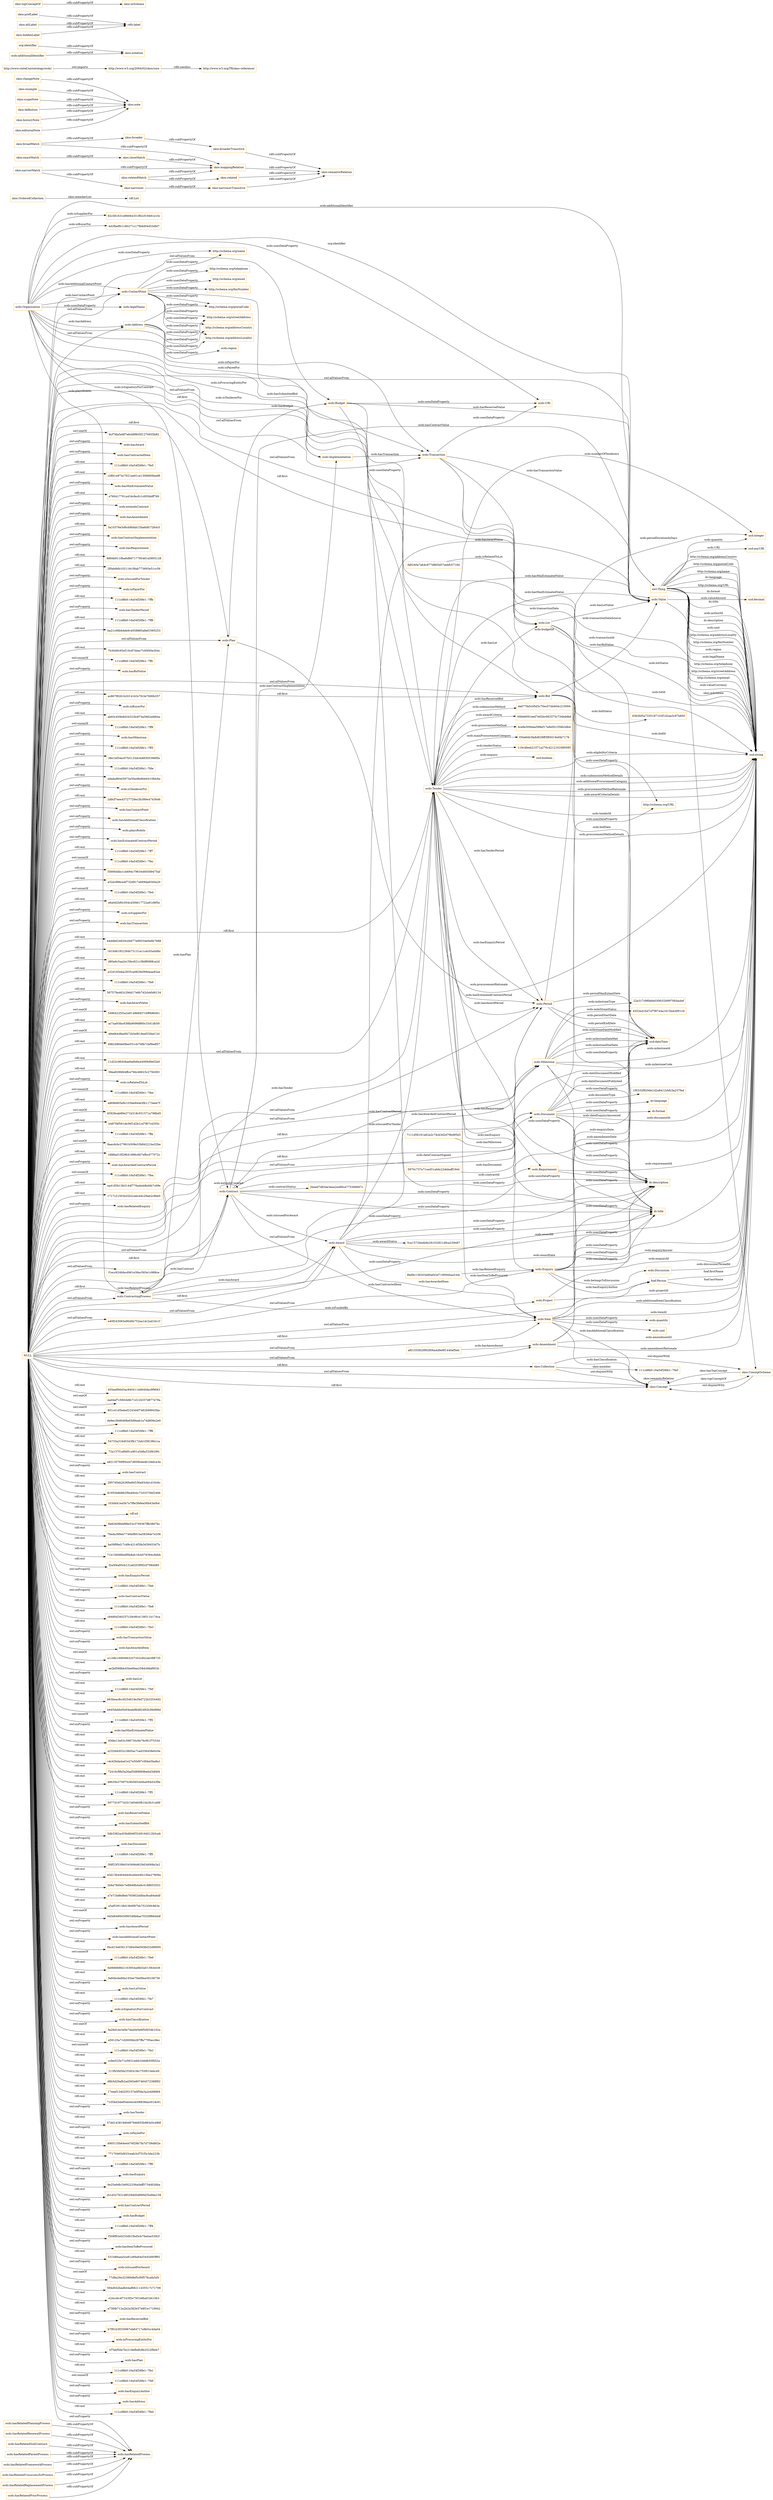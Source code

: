 digraph ar2dtool_diagram { 
rankdir=LR;
size="1501"
node [shape = rectangle, color="orange"]; "ocds:Budget" "ocds:Tender" "ocds:Discussion" "5970c737e71ce451a6dc22debaff1944" "ocds:Value" "ocds:Bid" "ocds:Transaction" "af01555820f92806a4d9e9f1440ef5eb" "ocds:Amendment" "ocds:Period" "fa8240a7ab4c877d865d57eebfc5716d" "ocds:Project" "ocds:ContactPoint" "ocds:Requirement" "82c581631e96064331f82cf19481e10c" "ocds:Plan" "4d2fbef9c1c80271c17fb8d04d53df47" "ocds:Organisation" "ocds:Enquiry" "7111d56161a62a2c74cb3d2d79bd95e5" "f1ecc824bfacd061e38ac583e1c988ce" "8bd9c139203e80af43d7190940aa53dc" "ocds:Contract" "foaf:Person" "ocds:Milestone" "ocds:Implementation" "e40f243083e9646b752ea1dc2ad16c1f" "ocds:Document" "ocds:Address" "ocds:Item" "ocds:Award" "ocds:ContractingProcess" "ocds:Lot" "111cd8b0:16a54f26fe1:-7fe0" "skos:OrderedCollection" "skos:Collection" "skos:ConceptScheme" "skos:Concept" ; /*classes style*/
	"skos:closeMatch" -> "skos:mappingRelation" [ label = "rdfs:subPropertyOf" ];
	"skos:changeNote" -> "skos:note" [ label = "rdfs:subPropertyOf" ];
	"ocds:hasRelatedParentProcess" -> "ocds:hasRelatedProcess" [ label = "rdfs:subPropertyOf" ];
	"http://www.w3.org/2004/02/skos/core" -> "http://www.w3.org/TR/skos-reference/" [ label = "rdfs:seeAlso" ];
	"skos:related" -> "skos:semanticRelation" [ label = "rdfs:subPropertyOf" ];
	"skos:example" -> "skos:note" [ label = "rdfs:subPropertyOf" ];
	"ocds:Amendment" -> "dc:description" [ label = "ocds:usesDataProperty" ];
	"skos:exactMatch" -> "skos:closeMatch" [ label = "rdfs:subPropertyOf" ];
	"ocds:hasRelatedFrameworkProcess" -> "ocds:hasRelatedProcess" [ label = "rdfs:subPropertyOf" ];
	"skos:broaderTransitive" -> "skos:semanticRelation" [ label = "rdfs:subPropertyOf" ];
	"skos:narrower" -> "skos:narrowerTransitive" [ label = "rdfs:subPropertyOf" ];
	"skos:Collection" -> "skos:ConceptScheme" [ label = "owl:disjointWith" ];
	"skos:Collection" -> "skos:Concept" [ label = "owl:disjointWith" ];
	"ocds:hasRelatedUnsuccessfulProcess" -> "ocds:hasRelatedProcess" [ label = "rdfs:subPropertyOf" ];
	"org:identifier" -> "skos:notation" [ label = "rdfs:subPropertyOf" ];
	"skos:ConceptScheme" -> "skos:Concept" [ label = "owl:disjointWith" ];
	"ocds:Document" -> "http://schema.org/URL" [ label = "ocds:usesDataProperty" ];
	"ocds:Document" -> "dc:title" [ label = "ocds:usesDataProperty" ];
	"ocds:Document" -> "dc:language" [ label = "ocds:usesDataProperty" ];
	"ocds:Document" -> "dc:format" [ label = "ocds:usesDataProperty" ];
	"ocds:Document" -> "dc:description" [ label = "ocds:usesDataProperty" ];
	"skos:scopeNote" -> "skos:note" [ label = "rdfs:subPropertyOf" ];
	"ocds:Milestone" -> "dc:title" [ label = "ocds:usesDataProperty" ];
	"ocds:Milestone" -> "dc:description" [ label = "ocds:usesDataProperty" ];
	"skos:prefLabel" -> "rdfs:label" [ label = "rdfs:subPropertyOf" ];
	"ocds:hasRelatedReplacementProcess" -> "ocds:hasRelatedProcess" [ label = "rdfs:subPropertyOf" ];
	"skos:broadMatch" -> "skos:broader" [ label = "rdfs:subPropertyOf" ];
	"skos:broadMatch" -> "skos:mappingRelation" [ label = "rdfs:subPropertyOf" ];
	"ocds:hasRelatedPriorProcess" -> "ocds:hasRelatedProcess" [ label = "rdfs:subPropertyOf" ];
	"skos:narrowMatch" -> "skos:narrower" [ label = "rdfs:subPropertyOf" ];
	"skos:narrowMatch" -> "skos:mappingRelation" [ label = "rdfs:subPropertyOf" ];
	"ocds:Award" -> "dc:description" [ label = "ocds:usesDataProperty" ];
	"ocds:Award" -> "dc:title" [ label = "ocds:usesDataProperty" ];
	"ocds:Budget" -> "ocds:URI" [ label = "ocds:usesDataProperty" ];
	"ocds:Budget" -> "dc:description" [ label = "ocds:usesDataProperty" ];
	"skos:narrowerTransitive" -> "skos:semanticRelation" [ label = "rdfs:subPropertyOf" ];
	"skos:altLabel" -> "rdfs:label" [ label = "rdfs:subPropertyOf" ];
	"skos:hiddenLabel" -> "rdfs:label" [ label = "rdfs:subPropertyOf" ];
	"ocds:hasRelatedPlanningProcess" -> "ocds:hasRelatedProcess" [ label = "rdfs:subPropertyOf" ];
	"ocds:hasRelatedRenewalProcess" -> "ocds:hasRelatedProcess" [ label = "rdfs:subPropertyOf" ];
	"ocds:ContactPoint" -> "http://schema.org/postalCode" [ label = "ocds:usesDataProperty" ];
	"ocds:ContactPoint" -> "http://schema.org/telephone" [ label = "ocds:usesDataProperty" ];
	"ocds:ContactPoint" -> "http://schema.org/addressCountry" [ label = "ocds:usesDataProperty" ];
	"ocds:ContactPoint" -> "http://schema.org/URL" [ label = "ocds:usesDataProperty" ];
	"ocds:ContactPoint" -> "http://schema.org/addressLocality" [ label = "ocds:usesDataProperty" ];
	"ocds:ContactPoint" -> "http://schema.org/streetAddress" [ label = "ocds:usesDataProperty" ];
	"ocds:ContactPoint" -> "http://schema.org/email" [ label = "ocds:usesDataProperty" ];
	"ocds:ContactPoint" -> "http://schema.org/faxNumber" [ label = "ocds:usesDataProperty" ];
	"ocds:ContactPoint" -> "http://schema.org/name" [ label = "ocds:usesDataProperty" ];
	"ocds:Tender" -> "dc:title" [ label = "ocds:usesDataProperty" ];
	"ocds:Tender" -> "dc:description" [ label = "ocds:usesDataProperty" ];
	"ocds:Address" -> "ocds:region" [ label = "ocds:usesDataProperty" ];
	"ocds:Address" -> "http://schema.org/streetAddress" [ label = "ocds:usesDataProperty" ];
	"ocds:Address" -> "http://schema.org/postalCode" [ label = "ocds:usesDataProperty" ];
	"ocds:Address" -> "http://schema.org/addressLocality" [ label = "ocds:usesDataProperty" ];
	"ocds:Address" -> "http://schema.org/addressCountry" [ label = "ocds:usesDataProperty" ];
	"ocds:Contract" -> "dc:description" [ label = "ocds:usesDataProperty" ];
	"ocds:Contract" -> "dc:title" [ label = "ocds:usesDataProperty" ];
	"ocds:ContractingProcess" -> "dc:title" [ label = "ocds:usesDataProperty" ];
	"ocds:ContractingProcess" -> "dc:description" [ label = "ocds:usesDataProperty" ];
	"ocds:Lot" -> "dc:title" [ label = "ocds:usesDataProperty" ];
	"ocds:Lot" -> "dc:description" [ label = "ocds:usesDataProperty" ];
	"ocds:Organisation" -> "ocds:legalName" [ label = "ocds:usesDataProperty" ];
	"ocds:Organisation" -> "ocds:URI" [ label = "ocds:usesDataProperty" ];
	"ocds:Organisation" -> "http://schema.org/name" [ label = "ocds:usesDataProperty" ];
	"ocds:Transaction" -> "ocds:URI" [ label = "ocds:usesDataProperty" ];
	"skos:definition" -> "skos:note" [ label = "rdfs:subPropertyOf" ];
	"ocds:Enquiry" -> "dc:title" [ label = "ocds:usesDataProperty" ];
	"ocds:Enquiry" -> "dc:description" [ label = "ocds:usesDataProperty" ];
	"skos:historyNote" -> "skos:note" [ label = "rdfs:subPropertyOf" ];
	"ocds:Project" -> "dc:title" [ label = "ocds:usesDataProperty" ];
	"ocds:additionalIdentifier" -> "skos:notation" [ label = "rdfs:subPropertyOf" ];
	"NULL" -> "455ee890d3ac840411dd64bfac9f9663" [ label = "rdf:rest" ];
	"NULL" -> "ead4af7c560cb6b71d124337d877e79a" [ label = "owl:oneOf" ];
	"NULL" -> "801c41d5bded2243d4f7482b99943fac" [ label = "owl:oneOf" ];
	"NULL" -> "de9ec36d6468e65d9eab1a74d806e2e0" [ label = "rdf:rest" ];
	"NULL" -> "111cd8b0:16a54f26fe1:-7ff6" [ label = "rdf:rest" ];
	"NULL" -> "54733a316d5343fb172eb1f3819fe1ca" [ label = "rdf:rest" ];
	"NULL" -> "72a137f1e8fd91a901a5d8a524fb29fc" [ label = "rdf:rest" ];
	"NULL" -> "a8213576990ce47d609e4e4b1bbbce3e" [ label = "rdf:rest" ];
	"NULL" -> "ocds:Value" [ label = "owl:allValuesFrom" ];
	"NULL" -> "ocds:Milestone" [ label = "owl:allValuesFrom" ];
	"NULL" -> "ocds:Lot" [ label = "rdf:first" ];
	"NULL" -> "ocds:hasContract" [ label = "owl:onProperty" ];
	"NULL" -> "ocds:Plan" [ label = "rdf:first" ];
	"NULL" -> "2957d5eb2b369a94536a93cfa1d16c6c" [ label = "rdf:rest" ];
	"NULL" -> "81955b86882f9a4944c7203376bf2466" [ label = "rdf:rest" ];
	"NULL" -> "c53dd41ea5b7a7f8e3fefea56b43a0b4" [ label = "rdf:rest" ];
	"NULL" -> "rdf:nil" [ label = "rdf:rest" ];
	"NULL" -> "0b82608bbf98e53c3709367ffb3867bc" [ label = "rdf:rest" ];
	"NULL" -> "70eda399eb7746bf891ba5839de7e208" [ label = "rdf:rest" ];
	"NULL" -> "ba59f9bd17cd9c4214f3fa3d39453d7b" [ label = "rdf:rest" ];
	"NULL" -> "ocds:Bid" [ label = "rdf:first" ];
	"NULL" -> "71b156086bdf0b8ab19cb076394c9dbb" [ label = "rdf:rest" ];
	"NULL" -> "f2a5f4a95cb131a6203f0f2cf708d480" [ label = "rdf:rest" ];
	"NULL" -> "ocds:hasEnquiryPeriod" [ label = "owl:onProperty" ];
	"NULL" -> "111cd8b0:16a54f26fe1:-7feb" [ label = "rdf:rest" ];
	"NULL" -> "ocds:hasContractValue" [ label = "owl:onProperty" ];
	"NULL" -> "111cd8b0:16a54f26fe1:-7fe8" [ label = "rdf:rest" ];
	"NULL" -> "c8480d28d257c29c8fc4138511b17dca" [ label = "rdf:rest" ];
	"NULL" -> "111cd8b0:16a54f26fe1:-7fe3" [ label = "rdf:rest" ];
	"NULL" -> "ocds:hasTransactionValue" [ label = "owl:onProperty" ];
	"NULL" -> "ocds:hasAwardedItem" [ label = "owl:onProperty" ];
	"NULL" -> "a1c48c168f4963207202c6b2ab388735" [ label = "owl:oneOf" ];
	"NULL" -> "ee2bf588bb45be69ae258dc68af0f1fc" [ label = "rdf:rest" ];
	"NULL" -> "ocds:hasLot" [ label = "owl:onProperty" ];
	"NULL" -> "111cd8b0:16a54f26fe1:-7fef" [ label = "rdf:rest" ];
	"NULL" -> "ocds:Award" [ label = "owl:allValuesFrom" ];
	"NULL" -> "b63beac8cc9254618e39d722b3354492" [ label = "rdf:rest" ];
	"NULL" -> "b445debbd5e04eab8bd82482b3fed68d" [ label = "rdf:rest" ];
	"NULL" -> "111cd8b0:16a54f26fe1:-7ff2" [ label = "owl:unionOf" ];
	"NULL" -> "ocds:hasMaxEstimatedValue" [ label = "owl:onProperty" ];
	"NULL" -> "93fde13e63c398720c6b76cf61f7533d" [ label = "rdf:rest" ];
	"NULL" -> "a2326dc832c38d5ac7cad336458e0c0e" [ label = "rdf:rest" ];
	"NULL" -> "c4c43bda4ad1e27e50d97c0bbe5ba8a1" [ label = "rdf:rest" ];
	"NULL" -> "72416cf9b5a26ad5d89869bebd3df4f4" [ label = "rdf:rest" ];
	"NULL" -> "skos:Concept" [ label = "owl:allValuesFrom" ];
	"NULL" -> "ocds:Document" [ label = "owl:allValuesFrom" ];
	"NULL" -> "48629a370975c9b565cb0ba094d3cf9e" [ label = "rdf:rest" ];
	"NULL" -> "111cd8b0:16a54f26fe1:-7ff1" [ label = "rdf:rest" ];
	"NULL" -> "5077d197742013d0460fb1bb3b31afdf" [ label = "rdf:rest" ];
	"NULL" -> "ocds:hasReservedValue" [ label = "owl:onProperty" ];
	"NULL" -> "ocds:ContractingProcess" [ label = "rdf:first" ];
	"NULL" -> "ocds:Contract" [ label = "rdf:first" ];
	"NULL" -> "ocds:hasSubmittedBid" [ label = "owl:onProperty" ];
	"NULL" -> "3db3382ac63bd846f324916d212b5ceb" [ label = "rdf:rest" ];
	"NULL" -> "ocds:Enquiry" [ label = "owl:allValuesFrom" ];
	"NULL" -> "ocds:Plan" [ label = "owl:allValuesFrom" ];
	"NULL" -> "ocds:hasDocument" [ label = "owl:onProperty" ];
	"NULL" -> "111cd8b0:16a54f26fe1:-7ff5" [ label = "rdf:rest" ];
	"NULL" -> "3fdf23f339b034569dd629d3d068a3a2" [ label = "rdf:rest" ];
	"NULL" -> "43d13644044dc6cebb440c10be27809a" [ label = "rdf:rest" ];
	"NULL" -> "skos:Concept" [ label = "rdf:first" ];
	"NULL" -> "2b6a78d9dc7e8fe68b4a9c4188653552" [ label = "rdf:rest" ];
	"NULL" -> "a7e71bd6d8eb765802dd0ac8ca84ebdf" [ label = "rdf:rest" ];
	"NULL" -> "a5af539138d19b9f97bb7522f4fc863e" [ label = "rdf:rest" ];
	"NULL" -> "0d3d649943090348b6aa70329f66d4df" [ label = "owl:oneOf" ];
	"NULL" -> "ocds:hasAwardPeriod" [ label = "owl:onProperty" ];
	"NULL" -> "ocds:Tender" [ label = "rdf:first" ];
	"NULL" -> "ocds:hasAdditionalContactPoint" [ label = "owl:onProperty" ];
	"NULL" -> "ocds:Tender" [ label = "owl:allValuesFrom" ];
	"NULL" -> "0bcd15e656137d9449e0938d32d9f095" [ label = "rdf:rest" ];
	"NULL" -> "111cd8b0:16a54f26fe1:-7fe6" [ label = "owl:unionOf" ];
	"NULL" -> "fa066668fe2163954ad8d3a0139cb436" [ label = "rdf:rest" ];
	"NULL" -> "3e84bcbe8da193ee7f4ef9ea58108756" [ label = "rdf:rest" ];
	"NULL" -> "ocds:hasLotValue" [ label = "owl:onProperty" ];
	"NULL" -> "foaf:Person" [ label = "owl:allValuesFrom" ];
	"NULL" -> "111cd8b0:16a54f26fe1:-7fe7" [ label = "rdf:rest" ];
	"NULL" -> "ocds:isSignatoryForContract" [ label = "owl:onProperty" ];
	"NULL" -> "ocds:hasClassification" [ label = "owl:onProperty" ];
	"NULL" -> "3a26d1ee3a9a74ee0e5e6f5d934b102a" [ label = "owl:oneOf" ];
	"NULL" -> "a59125a71d2600bb287ffa7795acc8ec" [ label = "rdf:rest" ];
	"NULL" -> "ocds:Contract" [ label = "owl:allValuesFrom" ];
	"NULL" -> "111cd8b0:16a54f26fe1:-7fe2" [ label = "owl:unionOf" ];
	"NULL" -> "ccfee525e71e5631eddc2dddb50f452a" [ label = "rdf:rest" ];
	"NULL" -> "213fb5fd5fa25583c36c755f010ebc49" [ label = "rdf:rest" ];
	"NULL" -> "d8b5d29afb2ad365e807464572388f92" [ label = "rdf:rest" ];
	"NULL" -> "17eeef1340205157e0f59a3a2e498869" [ label = "rdf:rest" ];
	"NULL" -> "7105bd3de85de44cdc08838da301dc91" [ label = "rdf:rest" ];
	"NULL" -> "ocds:hasTender" [ label = "owl:onProperty" ];
	"NULL" -> "ocds:Transaction" [ label = "owl:allValuesFrom" ];
	"NULL" -> "57dd143819d0d87946655b983d3c486f" [ label = "rdf:rest" ];
	"NULL" -> "ocds:Address" [ label = "owl:allValuesFrom" ];
	"NULL" -> "ocds:Bid" [ label = "owl:allValuesFrom" ];
	"NULL" -> "ocds:ContactPoint" [ label = "owl:allValuesFrom" ];
	"NULL" -> "ocds:isPayeeFor" [ label = "owl:onProperty" ];
	"NULL" -> "4905135b64e4476f29b7fa7d739d802e" [ label = "rdf:rest" ];
	"NULL" -> "77170465d933ceab3cf7f1f3c3de223b" [ label = "rdf:rest" ];
	"NULL" -> "111cd8b0:16a54f26fe1:-7ff0" [ label = "rdf:rest" ];
	"NULL" -> "ocds:Award" [ label = "rdf:first" ];
	"NULL" -> "ocds:hasEnquiry" [ label = "owl:onProperty" ];
	"NULL" -> "6e25a9db1b6922256a0aff5734d026ba" [ label = "rdf:rest" ];
	"NULL" -> "cb1d327631d8529dd5d890d35a9da159" [ label = "rdf:rest" ];
	"NULL" -> "ocds:hasContractPeriod" [ label = "owl:onProperty" ];
	"NULL" -> "e40f243083e9646b752ea1dc2ad16c1f" [ label = "owl:allValuesFrom" ];
	"NULL" -> "ocds:hasBudget" [ label = "owl:onProperty" ];
	"NULL" -> "ocds:Amendment" [ label = "owl:allValuesFrom" ];
	"NULL" -> "111cd8b0:16a54f26fe1:-7ff4" [ label = "rdf:rest" ];
	"NULL" -> "f308f92e0233d01fbd5cb79a0ae5392f" [ label = "rdf:rest" ];
	"NULL" -> "ocds:hasItemToBeProcured" [ label = "owl:onProperty" ];
	"NULL" -> "531b86aea5ce81a99a64d3445d95ff92" [ label = "rdf:rest" ];
	"NULL" -> "ocds:isIssuedForAward" [ label = "owl:onProperty" ];
	"NULL" -> "77d8a26e32389dfef5cf0f576cafa3d5" [ label = "owl:oneOf" ];
	"NULL" -> "594d042badb44af68211435517c71706" [ label = "rdf:rest" ];
	"NULL" -> "e2dcc8c4f7243f2e75f1b8baf1bb10b3" [ label = "rdf:rest" ];
	"NULL" -> "a73fdb712a2b2a382b57e8f1e1719942" [ label = "rdf:rest" ];
	"NULL" -> "ocds:hasRelatedProcess" [ label = "owl:onProperty" ];
	"NULL" -> "ocds:hasReceivedBid" [ label = "owl:onProperty" ];
	"NULL" -> "b7f91b3f335967eb64717e8b5cc4da04" [ label = "rdf:rest" ];
	"NULL" -> "ocds:isProcuringEntityFor" [ label = "owl:onProperty" ];
	"NULL" -> "1f7bbf50e7bc219efbdfc8b2522f9d47" [ label = "rdf:rest" ];
	"NULL" -> "ocds:hasPlan" [ label = "owl:onProperty" ];
	"NULL" -> "111cd8b0:16a54f26fe1:-7fe1" [ label = "rdf:rest" ];
	"NULL" -> "111cd8b0:16a54f26fe1:-7fdf" [ label = "owl:unionOf" ];
	"NULL" -> "ocds:hasEnquiryAuthor" [ label = "owl:onProperty" ];
	"NULL" -> "ocds:hasAddress" [ label = "owl:onProperty" ];
	"NULL" -> "111cd8b0:16a54f26fe1:-7fed" [ label = "rdf:rest" ];
	"NULL" -> "9cf7fda5e8f7e6c68f605f1276935b82" [ label = "owl:oneOf" ];
	"NULL" -> "skos:Collection" [ label = "rdf:first" ];
	"NULL" -> "ocds:hasAward" [ label = "owl:onProperty" ];
	"NULL" -> "ocds:hasContractedItem" [ label = "owl:onProperty" ];
	"NULL" -> "111cd8b0:16a54f26fe1:-7fe5" [ label = "rdf:rest" ];
	"NULL" -> "c38b1e974c7621ae61ce1306660beef6" [ label = "rdf:rest" ];
	"NULL" -> "ocds:Item" [ label = "owl:allValuesFrom" ];
	"NULL" -> "ocds:hasMinEstimatedValue" [ label = "owl:onProperty" ];
	"NULL" -> "e760417761a434cfecfc1c005bbff769" [ label = "rdf:rest" ];
	"NULL" -> "ocds:extendsContract" [ label = "owl:onProperty" ];
	"NULL" -> "ocds:hasAmendment" [ label = "owl:onProperty" ];
	"NULL" -> "ocds:Item" [ label = "rdf:first" ];
	"NULL" -> "3a10376e3d6cb9bfab15ba6dfc7264c5" [ label = "rdf:rest" ];
	"NULL" -> "ocds:hasContractImplementation" [ label = "owl:onProperty" ];
	"NULL" -> "ocds:hasRequirement" [ label = "owl:onProperty" ];
	"NULL" -> "8884b9118ba6d66717785461a5805128" [ label = "rdf:rest" ];
	"NULL" -> "2f0ab8db102116c38ab773693e51cc56" [ label = "rdf:rest" ];
	"NULL" -> "ocds:isIssuedForTender" [ label = "owl:onProperty" ];
	"NULL" -> "ocds:Period" [ label = "owl:allValuesFrom" ];
	"NULL" -> "ocds:isPayerFor" [ label = "owl:onProperty" ];
	"NULL" -> "111cd8b0:16a54f26fe1:-7ffb" [ label = "rdf:rest" ];
	"NULL" -> "ocds:hasTenderPeriod" [ label = "owl:onProperty" ];
	"NULL" -> "111cd8b0:16a54f26fe1:-7ff8" [ label = "rdf:rest" ];
	"NULL" -> "ba21c06b6dde9c4058885a8ef1095253" [ label = "rdf:rest" ];
	"NULL" -> "7b30d9c95e516c87deec7c00f40e304c" [ label = "rdf:rest" ];
	"NULL" -> "ocds:ContractingProcess" [ label = "owl:allValuesFrom" ];
	"NULL" -> "111cd8b0:16a54f26fe1:-7ffc" [ label = "owl:unionOf" ];
	"NULL" -> "ocds:hasBidValue" [ label = "owl:onProperty" ];
	"NULL" -> "111cd8b0:16a54f26fe1:-7ff3" [ label = "rdf:rest" ];
	"NULL" -> "ac867f8261b2014163c7fc3e7690b357" [ label = "rdf:rest" ];
	"NULL" -> "ocds:Milestone" [ label = "rdf:first" ];
	"NULL" -> "ocds:Lot" [ label = "owl:allValuesFrom" ];
	"NULL" -> "ocds:isBuyerFor" [ label = "owl:onProperty" ];
	"NULL" -> "ab93c459e9d34323b4f74a5662afd64a" [ label = "rdf:rest" ];
	"NULL" -> "111cd8b0:16a54f26fe1:-7ff9" [ label = "owl:unionOf" ];
	"NULL" -> "ocds:hasMilestone" [ label = "owl:onProperty" ];
	"NULL" -> "ocds:Requirement" [ label = "owl:allValuesFrom" ];
	"NULL" -> "ocds:Implementation" [ label = "rdf:first" ];
	"NULL" -> "38e1bf54ec07b5133dc4d6f305396f0e" [ label = "rdf:rest" ];
	"NULL" -> "ocds:Implementation" [ label = "owl:allValuesFrom" ];
	"NULL" -> "111cd8b0:16a54f26fe1:-7fde" [ label = "rdf:rest" ];
	"NULL" -> "edada96445973e50e48e8de0410fdc6a" [ label = "rdf:rest" ];
	"NULL" -> "ocds:isTendererFor" [ label = "owl:onProperty" ];
	"NULL" -> "2d9cf7eee43727729ec3b389e4743646" [ label = "rdf:rest" ];
	"NULL" -> "ocds:hasContactPoint" [ label = "owl:onProperty" ];
	"NULL" -> "ocds:hasAdditionalClassification" [ label = "owl:onProperty" ];
	"NULL" -> "ocds:playsRoleIn" [ label = "owl:onProperty" ];
	"NULL" -> "ocds:hasEstimatedContractPeriod" [ label = "owl:onProperty" ];
	"NULL" -> "111cd8b0:16a54f26fe1:-7ff7" [ label = "rdf:rest" ];
	"NULL" -> "ocds:Document" [ label = "rdf:first" ];
	"NULL" -> "111cd8b0:16a54f26fe1:-7fec" [ label = "owl:unionOf" ];
	"NULL" -> "f3690d4bc1cb694c79634460589475af" [ label = "rdf:rest" ];
	"NULL" -> "a32ec986ce4f732d917eb69da6540a20" [ label = "rdf:rest" ];
	"NULL" -> "111cd8b0:16a54f26fe1:-7fe4" [ label = "owl:unionOf" ];
	"NULL" -> "e6a0d2bf0c504cd3f4617722a91d9f5e" [ label = "rdf:rest" ];
	"NULL" -> "ocds:isSupplierFor" [ label = "owl:onProperty" ];
	"NULL" -> "ocds:hasTransaction" [ label = "owl:onProperty" ];
	"NULL" -> "1810d61f02284b73131ac1cdc05a0d8d" [ label = "rdf:rest" ];
	"NULL" -> "4982486de08ee551cb708b7cbf9edf57" [ label = "rdf:rest" ];
	"NULL" -> "44ddb624820cd4977e99334e0e6b7688" [ label = "rdf:rest" ];
	"NULL" -> "d80a6c5aa2e15fec621c38df6988ca2d" [ label = "rdf:rest" ];
	"NULL" -> "a32d165eba2835ca082fe099deaa92ae" [ label = "rdf:rest" ];
	"NULL" -> "f1ecc824bfacd061e38ac583e1c988ce" [ label = "owl:allValuesFrom" ];
	"NULL" -> "111cd8b0:16a54f26fe1:-7fe9" [ label = "rdf:rest" ];
	"NULL" -> "567579a462c29dd17e6b742cb40d6134" [ label = "rdf:rest" ];
	"NULL" -> "ocds:hasAwardValue" [ label = "owl:onProperty" ];
	"NULL" -> "ocds:Budget" [ label = "owl:allValuesFrom" ];
	"NULL" -> "3496422f35a2e914868937c0ff496061" [ label = "owl:oneOf" ];
	"NULL" -> "ac7aa93fac638fa90968f60c3341db59" [ label = "rdf:rest" ];
	"NULL" -> "48e664d8adf472b5ef618eef25fad12d" [ label = "owl:oneOf" ];
	"NULL" -> "11d22c9fcfc6ae6a6b8a44069d9e02b0" [ label = "rdf:rest" ];
	"NULL" -> "39ea929fd64ffce79dc48623c275b583" [ label = "rdf:rest" ];
	"NULL" -> "ocds:isRelatedToLot" [ label = "owl:onProperty" ];
	"NULL" -> "111cd8b0:16a54f26fe1:-7fee" [ label = "owl:unionOf" ];
	"NULL" -> "a869b805e9c103be944e3fb1173eeb7f" [ label = "rdf:rest" ];
	"NULL" -> "45928cab89e271b318c551571a798bd5" [ label = "owl:oneOf" ];
	"NULL" -> "b487f4f561de36f1d2b1cd7f67c4355c" [ label = "rdf:rest" ];
	"NULL" -> "111cd8b0:16a54f26fe1:-7ffa" [ label = "rdf:rest" ];
	"NULL" -> "8aacdcbc27961b508e33b84221ba32be" [ label = "owl:oneOf" ];
	"NULL" -> "1688ad10f28641896c6b7efbcd77072c" [ label = "rdf:rest" ];
	"NULL" -> "ocds:hasAwardedContractPeriod" [ label = "owl:onProperty" ];
	"NULL" -> "111cd8b0:16a54f26fe1:-7fea" [ label = "owl:unionOf" ];
	"NULL" -> "aa4185b13b3144f776ada4dbd4b7c69e" [ label = "rdf:rest" ];
	"NULL" -> "1717c21503e32b2cabcd4c29ab2c9bb0" [ label = "rdf:rest" ];
	"NULL" -> "ocds:hasRelatedEnquiry" [ label = "owl:onProperty" ];
	"http://www.sintef.no/ontology/ocds/" -> "http://www.w3.org/2004/02/skos/core" [ label = "owl:imports" ];
	"skos:topConceptOf" -> "skos:inScheme" [ label = "rdfs:subPropertyOf" ];
	"ocds:Requirement" -> "dc:description" [ label = "ocds:usesDataProperty" ];
	"skos:relatedMatch" -> "skos:related" [ label = "rdfs:subPropertyOf" ];
	"skos:relatedMatch" -> "skos:mappingRelation" [ label = "rdfs:subPropertyOf" ];
	"skos:broader" -> "skos:broaderTransitive" [ label = "rdfs:subPropertyOf" ];
	"ocds:Item" -> "ocds:quantity" [ label = "ocds:usesDataProperty" ];
	"ocds:Item" -> "dc:description" [ label = "ocds:usesDataProperty" ];
	"ocds:Item" -> "ocds:unit" [ label = "ocds:usesDataProperty" ];
	"skos:mappingRelation" -> "skos:semanticRelation" [ label = "rdfs:subPropertyOf" ];
	"skos:editorialNote" -> "skos:note" [ label = "rdfs:subPropertyOf" ];
	"ocds:hasRelatedSubContract" -> "ocds:hasRelatedProcess" [ label = "rdfs:subPropertyOf" ];
	"ocds:Tender" -> "ocds:Bid" [ label = "ocds:hasReceivedBid" ];
	"ocds:Value" -> "xsd:decimal" [ label = "ocds:valueAmount" ];
	"ocds:Contract" -> "ocds:Value" [ label = "ocds:hasContractValue" ];
	"ocds:Contract" -> "ocds:Contract" [ label = "ocds:extendsContract" ];
	"5970c737e71ce451a6dc22debaff1944" -> "ocds:Document" [ label = "ocds:hasDocument" ];
	"ocds:Lot" -> "xsd:string" [ label = "ocds:lotId" ];
	"ocds:Organisation" -> "ocds:ContactPoint" [ label = "ocds:hasAdditionalContactPoint" ];
	"ocds:Contract" -> "ocds:Award" [ label = "ocds:isIssuedForAward" ];
	"ocds:Tender" -> "da077fa5c00d3c70ec07d4404c210094" [ label = "ocds:submissionMethod" ];
	"ocds:Tender" -> "ocds:Period" [ label = "ocds:hasTenderPeriod" ];
	"ocds:Award" -> "ocds:Value" [ label = "ocds:hasAwardValue" ];
	"ocds:Document" -> "xsd:dateTime" [ label = "ocds:dateDocumentModified" ];
	"ocds:Period" -> "xsd:dateTime" [ label = "ocds:periodMaxExtentDate" ];
	"ocds:Contract" -> "ocds:Implementation" [ label = "ocds:hasContractImplementation" ];
	"owl:Thing" -> "xsd:string" [ label = "http://schema.org/email" ];
	"ocds:Tender" -> "ocds:Lot" [ label = "ocds:hasLot" ];
	"owl:Thing" -> "xsd:string" [ label = "http://schema.org/addressCountry" ];
	"ocds:Tender" -> "xsd:string" [ label = "ocds:tenderId" ];
	"foaf:Person" -> "xsd:string" [ label = "foaf:firstName" ];
	"8bd9c139203e80af43d7190940aa53dc" -> "ocds:Enquiry" [ label = "ocds:hasRelatedEnquiry" ];
	"ocds:Discussion" -> "xsd:string" [ label = "ocds:discussionThreadId" ];
	"ocds:Tender" -> "00bb6091eed7e62bc063375c734bddbd" [ label = "ocds:awardCriteria" ];
	"ocds:Plan" -> "ocds:Budget" [ label = "ocds:hasBudget" ];
	"ocds:Award" -> "ocds:Tender" [ label = "ocds:isIssuedForTender" ];
	"ocds:Tender" -> "ocds:Period" [ label = "ocds:hasEnquiryPeriod" ];
	"af01555820f92806a4d9e9f1440ef5eb" -> "ocds:Amendment" [ label = "ocds:hasAmendment" ];
	"ocds:Lot" -> "ocds:Value" [ label = "ocds:hasLotValue" ];
	"ocds:Lot" -> "xsd:string" [ label = "ocds:lotStatus" ];
	"ocds:Award" -> "xsd:string" [ label = "ocds:awardDate" ];
	"ocds:ContractingProcess" -> "ocds:Contract" [ label = "ocds:hasContract" ];
	"ocds:Organisation" -> "ocds:Bid" [ label = "ocds:hasSubmittedBid" ];
	"ocds:Tender" -> "xsd:string" [ label = "ocds:procurementMethodDetails" ];
	"ocds:Amendment" -> "xsd:string" [ label = "ocds:amendmentRationale" ];
	"ocds:Tender" -> "xsd:string" [ label = "ocds:eligibilityCriteria" ];
	"ocds:Organisation" -> "ocds:Contract" [ label = "ocds:isSignatoryForContract" ];
	"ocds:Milestone" -> "4552b425d7cf7f9744a1815bdc6f01c9" [ label = "ocds:mileStoneStatus" ];
	"ocds:Organisation" -> "owl:Thing" [ label = "ocds:additionalIdentifier" ];
	"ocds:Enquiry" -> "xsd:string" [ label = "ocds:enquiryAnswer" ];
	"ocds:Tender" -> "ocds:Enquiry" [ label = "ocds:hasEnquiry" ];
	"ocds:Document" -> "xsd:string" [ label = "ocds:documentId" ];
	"owl:Thing" -> "xsd:string" [ label = "http://schema.org/postalCode" ];
	"skos:ConceptScheme" -> "skos:Concept" [ label = "skos:hasTopConcept" ];
	"ocds:Milestone" -> "xsd:dateTime" [ label = "ocds:milestoneDateModified" ];
	"ocds:Enquiry" -> "foaf:Person" [ label = "ocds:hasEnquiryAuthor" ];
	"owl:Thing" -> "xsd:string" [ label = "http://schema.org/name" ];
	"ocds:Tender" -> "4ce8e309daa598ef17a9e001556b3db4" [ label = "ocds:procurementMethod" ];
	"ocds:Contract" -> "xsd:string" [ label = "ocds:contractId" ];
	"ocds:Contract" -> "ocds:Item" [ label = "ocds:hasContractedItem" ];
	"ocds:Milestone" -> "xsd:dateTime" [ label = "ocds:milestoneDateMet" ];
	"ocds:Organisation" -> "ocds:Address" [ label = "ocds:hasAddress" ];
	"ocds:Tender" -> "ocds:Value" [ label = "ocds:hasMinEstimatedValue" ];
	"ocds:Bid" -> "xsd:dateTime" [ label = "ocds:bidDate" ];
	"ocds:Organisation" -> "ocds:ContactPoint" [ label = "ocds:hasContactPoint" ];
	"ocds:Contract" -> "ocds:Period" [ label = "ocds:hasContractPeriod" ];
	"skos:Concept" -> "skos:ConceptScheme" [ label = "skos:topConceptOf" ];
	"ocds:Award" -> "xsd:string" [ label = "ocds:awardId" ];
	"skos:Collection" -> "111cd8b0:16a54f26fe1:-7fe0" [ label = "skos:member" ];
	"ocds:Contract" -> "2beed7d83ee3eea2a480ce775366667c" [ label = "ocds:contractStatus" ];
	"ocds:Amendment" -> "xsd:dateTime" [ label = "ocds:amendmentDate" ];
	"ocds:Organisation" -> "4d2fbef9c1c80271c17fb8d04d53df47" [ label = "ocds:isBuyerFor" ];
	"owl:Thing" -> "xsd:string" [ label = "dc:language" ];
	"owl:Thing" -> "xsd:string" [ label = "http://schema.org/URL" ];
	"ocds:Award" -> "ocds:Period" [ label = "ocds:hasAwardedContractPeriod" ];
	"owl:Thing" -> "xsd:string" [ label = "dc:format" ];
	"ocds:Document" -> "1f0332f920de1d2a8412cbfc3a237fed" [ label = "ocds:documentType" ];
	"ocds:Organisation" -> "ocds:Tender" [ label = "ocds:isTendererFor" ];
	"owl:Thing" -> "xsd:string" [ label = "dc:title" ];
	"owl:Thing" -> "xsd:string" [ label = "ocds:authorId" ];
	"ocds:Implementation" -> "ocds:Transaction" [ label = "ocds:hasTransaction" ];
	"foaf:Person" -> "xsd:string" [ label = "foaf:lastName" ];
	"ocds:Transaction" -> "ocds:Value" [ label = "ocds:hasTransactionValue" ];
	"ocds:Bid" -> "ocds:Value" [ label = "ocds:hasBidValue" ];
	"ocds:Enquiry" -> "xsd:dateTime" [ label = "ocds:dateEnquiryAnswered" ];
	"ocds:Item" -> "xsd:string" [ label = "ocds:additionalItemClassification" ];
	"ocds:Contract" -> "xsd:dateTime" [ label = "ocds:dateContractSigned" ];
	"ocds:Transaction" -> "xsd:string" [ label = "ocds:transactionDataSource" ];
	"ocds:Tender" -> "ocds:Period" [ label = "ocds:hasEstimatedContractPeriod" ];
	"ocds:Tender" -> "xsd:string" [ label = "ocds:submissionMethodDetails" ];
	"owl:Thing" -> "xsd:string" [ label = "dc:description" ];
	"ocds:Amendment" -> "xsd:string" [ label = "ocds:amendmentId" ];
	"owl:Thing" -> "xsd:string" [ label = "ocds:unit" ];
	"owl:Thing" -> "skos:ConceptScheme" [ label = "skos:inScheme" ];
	"ocds:Tender" -> "ocds:Item" [ label = "ocds:hasItemToBeProcured" ];
	"ocds:ContractingProcess" -> "ocds:Project" [ label = "ocds:isFundedBy" ];
	"owl:Thing" -> "xsd:string" [ label = "http://schema.org/addressLocality" ];
	"skos:OrderedCollection" -> "rdf:List" [ label = "skos:memberList" ];
	"ocds:Organisation" -> "owl:Thing" [ label = "org:identifier" ];
	"ocds:Item" -> "skos:Concept" [ label = "ocds:hasAdditionalClassification" ];
	"ocds:Plan" -> "xsd:string" [ label = "ocds:procurementRationale" ];
	"owl:Thing" -> "xsd:string" [ label = "http://schema.org/faxNumber" ];
	"ocds:Organisation" -> "ocds:Transaction" [ label = "ocds:isPayerFor" ];
	"ocds:Tender" -> "xsd:string" [ label = "ocds:additionalProcurementCategory" ];
	"ocds:Milestone" -> "22a317c96fa6e030fc5269970fcba4ef" [ label = "ocds:milestoneType" ];
	"ocds:Item" -> "skos:Concept" [ label = "ocds:hasClassification" ];
	"ocds:ContractingProcess" -> "ocds:Award" [ label = "ocds:hasAward" ];
	"ocds:Award" -> "5ca1572bbdb9e2fc332821d9ce239487" [ label = "ocds:awardStatus" ];
	"ocds:Transaction" -> "xsd:dateTime" [ label = "ocds:transactionDate" ];
	"ocds:Enquiry" -> "xsd:string" [ label = "ocds:enquiryId" ];
	"ocds:Project" -> "xsd:string" [ label = "ocds:projectId" ];
	"ocds:Item" -> "xsd:string" [ label = "ocds:itemId" ];
	"ocds:Organisation" -> "ocds:ContractingProcess" [ label = "ocds:playsRoleIn" ];
	"ocds:Milestone" -> "xsd:dateTime" [ label = "ocds:milestoneDueDate" ];
	"ocds:Budget" -> "xsd:string" [ label = "ocds:budgetId" ];
	"owl:Thing" -> "xsd:anyURI" [ label = "ocds:URI" ];
	"ocds:Tender" -> "ocds:Period" [ label = "ocds:hasAwardPeriod" ];
	"owl:Thing" -> "xsd:string" [ label = "ocds:region" ];
	"ocds:Tender" -> "ocds:Value" [ label = "ocds:hasMaxEstimatedValue" ];
	"skos:Concept" -> "skos:Concept" [ label = "skos:semanticRelation" ];
	"ocds:ContractingProcess" -> "ocds:Tender" [ label = "ocds:hasTender" ];
	"ocds:Transaction" -> "xsd:string" [ label = "ocds:transactionId" ];
	"ocds:Period" -> "xsd:integer" [ label = "ocds:periodDurationInDays" ];
	"ocds:Period" -> "xsd:dateTime" [ label = "ocds:periodStartDate" ];
	"ocds:Enquiry" -> "xsd:dateTime" [ label = "ocds:enquiryDate" ];
	"ocds:Bid" -> "xsd:string" [ label = "ocds:bidId" ];
	"ocds:Tender" -> "f30a84b3fa8d628ff3f85019ef4b7176" [ label = "ocds:mainProcurementCategory" ];
	"ocds:Organisation" -> "ocds:Tender" [ label = "ocds:isProcuringEntityFor" ];
	"fa8240a7ab4c877d865d57eebfc5716d" -> "ocds:Lot" [ label = "ocds:isRelatedToLot" ];
	"ocds:ContractingProcess" -> "ocds:Plan" [ label = "ocds:hasPlan" ];
	"ocds:Tender" -> "119c4feeb21071a276c4212161689585" [ label = "ocds:tenderStatus" ];
	"ocds:Enquiry" -> "ocds:Discussion" [ label = "ocds:belongsToDiscussion" ];
	"ocds:Budget" -> "ocds:Value" [ label = "ocds:hasReservedValue" ];
	"ocds:Award" -> "ocds:Item" [ label = "ocds:hasAwardedItem" ];
	"ocds:Tender" -> "xsd:boolean" [ label = "ocds:enquiry" ];
	"ocds:Tender" -> "xsd:string" [ label = "ocds:procurementMethodRationale" ];
	"owl:Thing" -> "xsd:string" [ label = "ocds:legalName" ];
	"owl:Thing" -> "xsd:integer" [ label = "ocds:quantity" ];
	"ocds:Milestone" -> "xsd:string" [ label = "ocds:milestoneId" ];
	"7111d56161a62a2c74cb3d2d79bd95e5" -> "ocds:Milestone" [ label = "ocds:hasMilestone" ];
	"ocds:Tender" -> "xsd:integer" [ label = "ocds:numberOfTenderers" ];
	"ocds:Requirement" -> "xsd:string" [ label = "ocds:requirementId" ];
	"ocds:Organisation" -> "82c581631e96064331f82cf19481e10c" [ label = "ocds:isSupplierFor" ];
	"ocds:Tender" -> "ocds:Requirement" [ label = "ocds:hasRequirement" ];
	"ocds:Bid" -> "63b5bf5a7335187103f1d2aa3c97b850" [ label = "ocds:bidStatus" ];
	"ocds:Milestone" -> "xsd:string" [ label = "ocds:milestoneCode" ];
	"owl:Thing" -> "xsd:string" [ label = "http://schema.org/telephone" ];
	"ocds:Document" -> "xsd:dateTime" [ label = "ocds:dateDocumentPublished" ];
	"ocds:Period" -> "xsd:dateTime" [ label = "ocds:periodEndDate" ];
	"ocds:Organisation" -> "ocds:Transaction" [ label = "ocds:isPayeeFor" ];
	"ocds:Value" -> "xsd:string" [ label = "ocds:valueCurrency" ];
	"ocds:Tender" -> "xsd:string" [ label = "ocds:awardCriteriaDetails" ];
	"ocds:ContractingProcess" -> "ocds:ContractingProcess" [ label = "ocds:hasRelatedProcess" ];
	"owl:Thing" -> "xsd:string" [ label = "http://schema.org/streetAddress" ];

}
